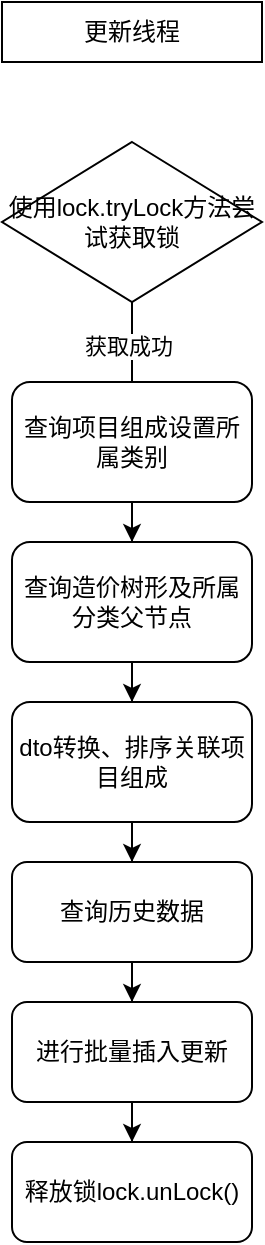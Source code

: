 <mxfile version="21.6.1" type="github">
  <diagram name="第 1 页" id="RDqCYDXG6RgaDb9wK5Ka">
    <mxGraphModel dx="1154" dy="796" grid="1" gridSize="10" guides="1" tooltips="1" connect="1" arrows="1" fold="1" page="1" pageScale="1" pageWidth="1169" pageHeight="827" math="0" shadow="0">
      <root>
        <mxCell id="0" />
        <mxCell id="1" parent="0" />
        <mxCell id="CYltiOfpcbfsWVifrRyg-1" value="更新线程" style="rounded=0;whiteSpace=wrap;html=1;" vertex="1" parent="1">
          <mxGeometry x="195" y="100" width="130" height="30" as="geometry" />
        </mxCell>
        <mxCell id="CYltiOfpcbfsWVifrRyg-5" style="edgeStyle=orthogonalEdgeStyle;rounded=0;orthogonalLoop=1;jettySize=auto;html=1;" edge="1" parent="1" source="CYltiOfpcbfsWVifrRyg-3">
          <mxGeometry relative="1" as="geometry">
            <mxPoint x="260" y="310" as="targetPoint" />
          </mxGeometry>
        </mxCell>
        <mxCell id="CYltiOfpcbfsWVifrRyg-6" value="获取成功" style="edgeLabel;html=1;align=center;verticalAlign=middle;resizable=0;points=[];" vertex="1" connectable="0" parent="CYltiOfpcbfsWVifrRyg-5">
          <mxGeometry x="-0.273" y="-2" relative="1" as="geometry">
            <mxPoint as="offset" />
          </mxGeometry>
        </mxCell>
        <mxCell id="CYltiOfpcbfsWVifrRyg-3" value="使用lock.tryLock方法尝试获取锁" style="rhombus;whiteSpace=wrap;html=1;" vertex="1" parent="1">
          <mxGeometry x="195" y="170" width="130" height="80" as="geometry" />
        </mxCell>
        <mxCell id="CYltiOfpcbfsWVifrRyg-9" style="edgeStyle=orthogonalEdgeStyle;rounded=0;orthogonalLoop=1;jettySize=auto;html=1;entryX=0.5;entryY=0;entryDx=0;entryDy=0;" edge="1" parent="1" source="CYltiOfpcbfsWVifrRyg-7" target="CYltiOfpcbfsWVifrRyg-8">
          <mxGeometry relative="1" as="geometry" />
        </mxCell>
        <mxCell id="CYltiOfpcbfsWVifrRyg-7" value="查询项目组成设置所属类别" style="rounded=1;whiteSpace=wrap;html=1;" vertex="1" parent="1">
          <mxGeometry x="200" y="290" width="120" height="60" as="geometry" />
        </mxCell>
        <mxCell id="CYltiOfpcbfsWVifrRyg-11" style="edgeStyle=orthogonalEdgeStyle;rounded=0;orthogonalLoop=1;jettySize=auto;html=1;entryX=0.5;entryY=0;entryDx=0;entryDy=0;" edge="1" parent="1" source="CYltiOfpcbfsWVifrRyg-8" target="CYltiOfpcbfsWVifrRyg-10">
          <mxGeometry relative="1" as="geometry" />
        </mxCell>
        <mxCell id="CYltiOfpcbfsWVifrRyg-8" value="查询造价树形及所属分类父节点" style="rounded=1;whiteSpace=wrap;html=1;" vertex="1" parent="1">
          <mxGeometry x="200" y="370" width="120" height="60" as="geometry" />
        </mxCell>
        <mxCell id="CYltiOfpcbfsWVifrRyg-14" style="edgeStyle=orthogonalEdgeStyle;rounded=0;orthogonalLoop=1;jettySize=auto;html=1;entryX=0.5;entryY=0;entryDx=0;entryDy=0;" edge="1" parent="1" source="CYltiOfpcbfsWVifrRyg-10" target="CYltiOfpcbfsWVifrRyg-13">
          <mxGeometry relative="1" as="geometry" />
        </mxCell>
        <mxCell id="CYltiOfpcbfsWVifrRyg-10" value="dto转换、排序关联项目组成" style="rounded=1;whiteSpace=wrap;html=1;" vertex="1" parent="1">
          <mxGeometry x="200" y="450" width="120" height="60" as="geometry" />
        </mxCell>
        <mxCell id="CYltiOfpcbfsWVifrRyg-16" style="edgeStyle=orthogonalEdgeStyle;rounded=0;orthogonalLoop=1;jettySize=auto;html=1;entryX=0.5;entryY=0;entryDx=0;entryDy=0;" edge="1" parent="1" source="CYltiOfpcbfsWVifrRyg-13" target="CYltiOfpcbfsWVifrRyg-15">
          <mxGeometry relative="1" as="geometry" />
        </mxCell>
        <mxCell id="CYltiOfpcbfsWVifrRyg-13" value="查询历史数据" style="rounded=1;whiteSpace=wrap;html=1;" vertex="1" parent="1">
          <mxGeometry x="200" y="530" width="120" height="50" as="geometry" />
        </mxCell>
        <mxCell id="CYltiOfpcbfsWVifrRyg-17" style="edgeStyle=orthogonalEdgeStyle;rounded=0;orthogonalLoop=1;jettySize=auto;html=1;entryX=0.5;entryY=0;entryDx=0;entryDy=0;" edge="1" parent="1" source="CYltiOfpcbfsWVifrRyg-15" target="CYltiOfpcbfsWVifrRyg-18">
          <mxGeometry relative="1" as="geometry">
            <mxPoint x="260" y="670" as="targetPoint" />
          </mxGeometry>
        </mxCell>
        <mxCell id="CYltiOfpcbfsWVifrRyg-15" value="进行批量插入更新" style="rounded=1;whiteSpace=wrap;html=1;" vertex="1" parent="1">
          <mxGeometry x="200" y="600" width="120" height="50" as="geometry" />
        </mxCell>
        <mxCell id="CYltiOfpcbfsWVifrRyg-18" value="释放锁lock.unLock()" style="rounded=1;whiteSpace=wrap;html=1;" vertex="1" parent="1">
          <mxGeometry x="200" y="670" width="120" height="50" as="geometry" />
        </mxCell>
      </root>
    </mxGraphModel>
  </diagram>
</mxfile>
